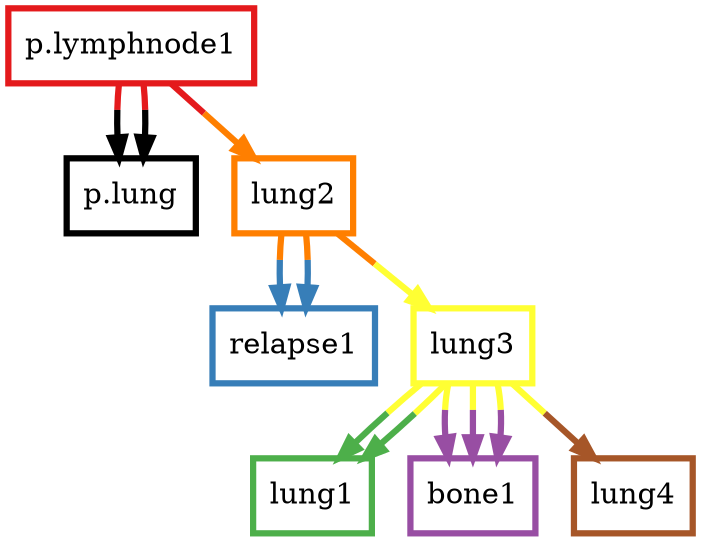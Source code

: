 digraph G {
	0 [shape=box,penwidth=3,colorscheme=set19,color=0,label="p.lung"]
	1 [shape=box,penwidth=3,colorscheme=set19,color=1,label="p.lymphnode1"]
	2 [shape=box,penwidth=3,colorscheme=set19,color=2,label="relapse1"]
	3 [shape=box,penwidth=3,colorscheme=set19,color=3,label="lung1"]
	4 [shape=box,penwidth=3,colorscheme=set19,color=4,label="bone1"]
	5 [shape=box,penwidth=3,colorscheme=set19,color=5,label="lung2"]
	6 [shape=box,penwidth=3,colorscheme=set19,color=6,label="lung3"]
	7 [shape=box,penwidth=3,colorscheme=set19,color=7,label="lung4"]
	1 -> 0 [penwidth=3,colorscheme=set19,color="1;0.5:0"]
	1 -> 0 [penwidth=3,colorscheme=set19,color="1;0.5:0"]
	1 -> 5 [penwidth=3,colorscheme=set19,color="1;0.5:5"]
	5 -> 2 [penwidth=3,colorscheme=set19,color="5;0.5:2"]
	5 -> 2 [penwidth=3,colorscheme=set19,color="5;0.5:2"]
	5 -> 6 [penwidth=3,colorscheme=set19,color="5;0.5:6"]
	6 -> 3 [penwidth=3,colorscheme=set19,color="6;0.5:3"]
	6 -> 3 [penwidth=3,colorscheme=set19,color="6;0.5:3"]
	6 -> 4 [penwidth=3,colorscheme=set19,color="6;0.5:4"]
	6 -> 4 [penwidth=3,colorscheme=set19,color="6;0.5:4"]
	6 -> 4 [penwidth=3,colorscheme=set19,color="6;0.5:4"]
	6 -> 7 [penwidth=3,colorscheme=set19,color="6;0.5:7"]
}
